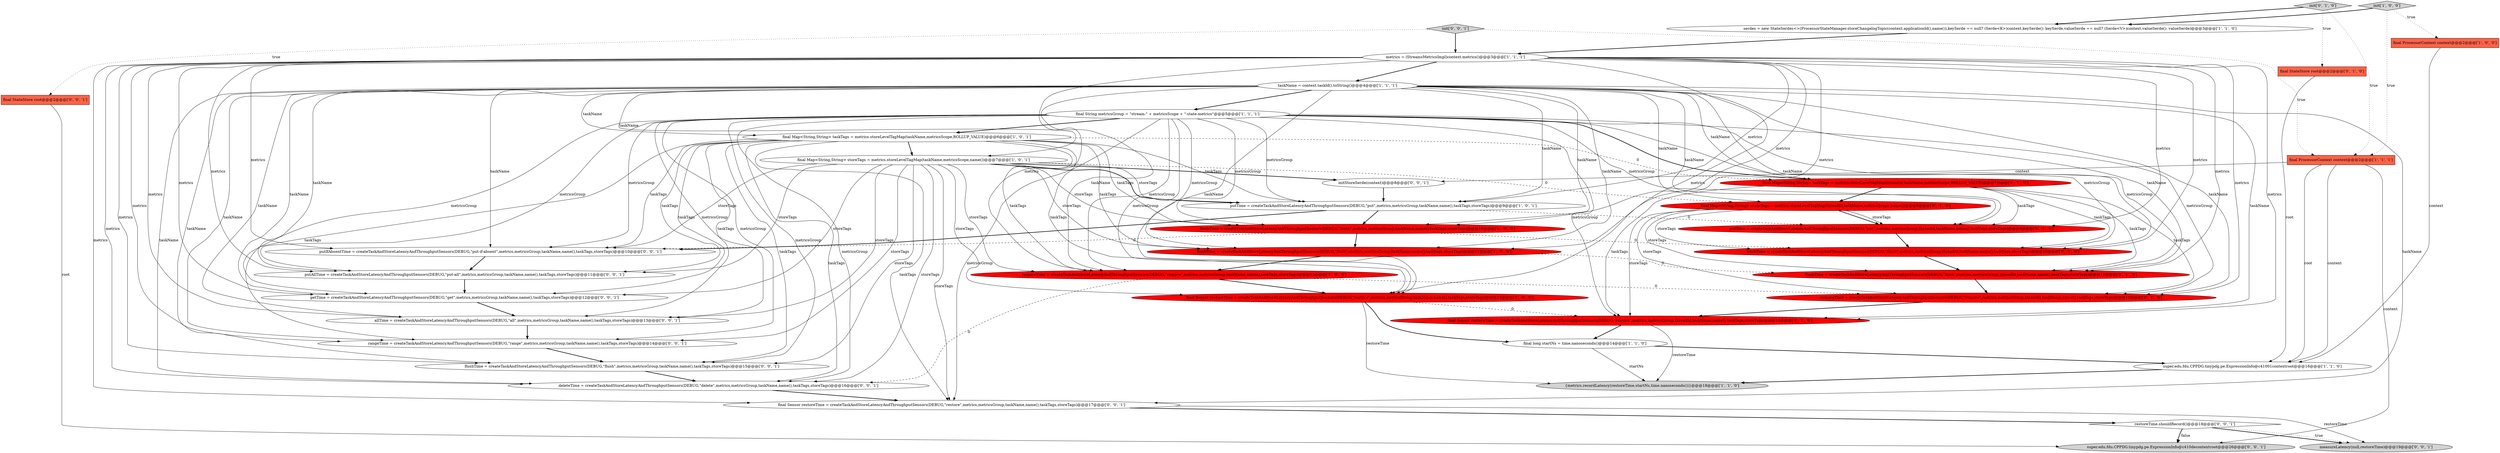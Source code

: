 digraph {
31 [style = filled, label = "final StateStore root@@@2@@@['0', '0', '1']", fillcolor = tomato, shape = box image = "AAA0AAABBB3BBB"];
36 [style = filled, label = "rangeTime = createTaskAndStoreLatencyAndThroughputSensors(DEBUG,\"range\",metrics,metricsGroup,taskName,name(),taskTags,storeTags)@@@14@@@['0', '0', '1']", fillcolor = white, shape = ellipse image = "AAA0AAABBB3BBB"];
21 [style = filled, label = "removeTime = createTaskAndStoreLatencyAndThroughputSensors(DEBUG,\"remove\",metrics,metricsGroup,threadId,taskName,name(),taskTags,storeTags)@@@12@@@['0', '1', '0']", fillcolor = red, shape = ellipse image = "AAA1AAABBB2BBB"];
16 [style = filled, label = "final Map<String,String> taskTags = metrics.storeLevelTagMap(taskName,metricsScope,ROLLUP_VALUE)@@@6@@@['1', '0', '1']", fillcolor = white, shape = ellipse image = "AAA0AAABBB1BBB"];
7 [style = filled, label = "super.edu.fdu.CPPDG.tinypdg.pe.ExpressionInfo@c41001contextroot@@@16@@@['1', '1', '0']", fillcolor = white, shape = ellipse image = "AAA0AAABBB1BBB"];
14 [style = filled, label = "final Map<String,String> storeTags = metrics.storeLevelTagMap(taskName,metricsScope,name())@@@7@@@['1', '0', '1']", fillcolor = white, shape = ellipse image = "AAA0AAABBB1BBB"];
34 [style = filled, label = "putIfAbsentTime = createTaskAndStoreLatencyAndThroughputSensors(DEBUG,\"put-if-absent\",metrics,metricsGroup,taskName,name(),taskTags,storeTags)@@@10@@@['0', '0', '1']", fillcolor = white, shape = ellipse image = "AAA0AAABBB3BBB"];
32 [style = filled, label = "putAllTime = createTaskAndStoreLatencyAndThroughputSensors(DEBUG,\"put-all\",metrics,metricsGroup,taskName,name(),taskTags,storeTags)@@@11@@@['0', '0', '1']", fillcolor = white, shape = ellipse image = "AAA0AAABBB3BBB"];
28 [style = filled, label = "init['0', '0', '1']", fillcolor = lightgray, shape = diamond image = "AAA0AAABBB3BBB"];
12 [style = filled, label = "serdes = new StateSerdes<>(ProcessorStateManager.storeChangelogTopic(context.applicationId(),name()),keySerde == null? (Serde<K>)context.keySerde(): keySerde,valueSerde == null? (Serde<V>)context.valueSerde(): valueSerde)@@@3@@@['1', '1', '0']", fillcolor = white, shape = ellipse image = "AAA0AAABBB1BBB"];
11 [style = filled, label = "init['1', '0', '0']", fillcolor = lightgray, shape = diamond image = "AAA0AAABBB1BBB"];
10 [style = filled, label = "final ProcessorContext context@@@2@@@['1', '1', '1']", fillcolor = tomato, shape = box image = "AAA0AAABBB1BBB"];
20 [style = filled, label = "final StateStore root@@@2@@@['0', '1', '0']", fillcolor = tomato, shape = box image = "AAA0AAABBB2BBB"];
2 [style = filled, label = "fetchTime = createTaskAndStoreLatencyAndThroughputSensors(DEBUG,\"fetch\",metrics,metricsGroup,taskName,name(),taskTags,storeTags)@@@10@@@['1', '0', '0']", fillcolor = red, shape = ellipse image = "AAA1AAABBB1BBB"];
39 [style = filled, label = "super.edu.fdu.CPPDG.tinypdg.pe.ExpressionInfo@c410decontextroot@@@26@@@['0', '0', '1']", fillcolor = lightgray, shape = ellipse image = "AAA0AAABBB3BBB"];
30 [style = filled, label = "measureLatency(null,restoreTime)@@@19@@@['0', '0', '1']", fillcolor = lightgray, shape = ellipse image = "AAA0AAABBB3BBB"];
8 [style = filled, label = "final ProcessorContext context@@@2@@@['1', '0', '0']", fillcolor = tomato, shape = box image = "AAA0AAABBB1BBB"];
17 [style = filled, label = "flushTime = createTaskAndStoreLatencyAndThroughputSensors(DEBUG,\"flush\",metrics,metricsGroup,threadId,taskName,name(),taskTags,storeTags)@@@11@@@['0', '1', '0']", fillcolor = red, shape = ellipse image = "AAA1AAABBB2BBB"];
9 [style = filled, label = "final Sensor restoreTime = createTaskAndStoreLatencyAndThroughputSensors(DEBUG,\"restore\",metrics,metricsGroup,taskName,name(),taskTags,storeTags)@@@13@@@['1', '0', '0']", fillcolor = red, shape = ellipse image = "AAA1AAABBB1BBB"];
25 [style = filled, label = "final Map<String,String> storeTags = metrics.storeLevelTagMap(threadId,taskName,metricsScope,name())@@@8@@@['0', '1', '0']", fillcolor = red, shape = ellipse image = "AAA1AAABBB2BBB"];
13 [style = filled, label = "final String metricsGroup = \"stream-\" + metricsScope + \"-state-metrics\"@@@5@@@['1', '1', '1']", fillcolor = white, shape = ellipse image = "AAA0AAABBB1BBB"];
29 [style = filled, label = "getTime = createTaskAndStoreLatencyAndThroughputSensors(DEBUG,\"get\",metrics,metricsGroup,taskName,name(),taskTags,storeTags)@@@12@@@['0', '0', '1']", fillcolor = white, shape = ellipse image = "AAA0AAABBB3BBB"];
27 [style = filled, label = "initStoreSerde(context)@@@8@@@['0', '0', '1']", fillcolor = white, shape = ellipse image = "AAA0AAABBB3BBB"];
35 [style = filled, label = "allTime = createTaskAndStoreLatencyAndThroughputSensors(DEBUG,\"all\",metrics,metricsGroup,taskName,name(),taskTags,storeTags)@@@13@@@['0', '0', '1']", fillcolor = white, shape = ellipse image = "AAA0AAABBB3BBB"];
6 [style = filled, label = "putTime = createTaskAndStoreLatencyAndThroughputSensors(DEBUG,\"put\",metrics,metricsGroup,taskName,name(),taskTags,storeTags)@@@9@@@['1', '0', '1']", fillcolor = white, shape = ellipse image = "AAA0AAABBB1BBB"];
0 [style = filled, label = "{metrics.recordLatency(restoreTime,startNs,time.nanoseconds())}@@@18@@@['1', '1', '0']", fillcolor = lightgray, shape = ellipse image = "AAA0AAABBB1BBB"];
26 [style = filled, label = "flushTime = createTaskAndStoreLatencyAndThroughputSensors(DEBUG,\"flush\",metrics,metricsGroup,taskName,name(),taskTags,storeTags)@@@15@@@['0', '0', '1']", fillcolor = white, shape = ellipse image = "AAA0AAABBB3BBB"];
19 [style = filled, label = "final Sensor restoreTime = createTaskAndStoreLatencyAndThroughputSensors(DEBUG,\"restore\",metrics,metricsGroup,threadId,taskName,name(),taskTags,storeTags)@@@13@@@['0', '1', '0']", fillcolor = red, shape = ellipse image = "AAA1AAABBB2BBB"];
38 [style = filled, label = "restoreTime.shouldRecord()@@@18@@@['0', '0', '1']", fillcolor = white, shape = diamond image = "AAA0AAABBB3BBB"];
5 [style = filled, label = "flushTime = createTaskAndStoreLatencyAndThroughputSensors(DEBUG,\"flush\",metrics,metricsGroup,taskName,name(),taskTags,storeTags)@@@11@@@['1', '0', '0']", fillcolor = red, shape = ellipse image = "AAA1AAABBB1BBB"];
37 [style = filled, label = "final Sensor restoreTime = createTaskAndStoreLatencyAndThroughputSensors(DEBUG,\"restore\",metrics,metricsGroup,taskName,name(),taskTags,storeTags)@@@17@@@['0', '0', '1']", fillcolor = white, shape = ellipse image = "AAA0AAABBB3BBB"];
3 [style = filled, label = "removeTime = createTaskAndStoreLatencyAndThroughputSensors(DEBUG,\"remove\",metrics,metricsGroup,taskName,name(),taskTags,storeTags)@@@12@@@['1', '0', '0']", fillcolor = red, shape = ellipse image = "AAA1AAABBB1BBB"];
15 [style = filled, label = "final long startNs = time.nanoseconds()@@@14@@@['1', '1', '0']", fillcolor = white, shape = ellipse image = "AAA0AAABBB1BBB"];
18 [style = filled, label = "init['0', '1', '0']", fillcolor = lightgray, shape = diamond image = "AAA0AAABBB2BBB"];
4 [style = filled, label = "metrics = (StreamsMetricsImpl)context.metrics()@@@3@@@['1', '1', '1']", fillcolor = white, shape = ellipse image = "AAA0AAABBB1BBB"];
1 [style = filled, label = "taskName = context.taskId().toString()@@@4@@@['1', '1', '1']", fillcolor = white, shape = ellipse image = "AAA0AAABBB1BBB"];
33 [style = filled, label = "deleteTime = createTaskAndStoreLatencyAndThroughputSensors(DEBUG,\"delete\",metrics,metricsGroup,taskName,name(),taskTags,storeTags)@@@16@@@['0', '0', '1']", fillcolor = white, shape = ellipse image = "AAA0AAABBB3BBB"];
23 [style = filled, label = "final Map<String,String> taskTags = metrics.storeLevelTagMap(threadId,taskName,metricsScope,ROLLUP_VALUE)@@@7@@@['0', '1', '0']", fillcolor = red, shape = ellipse image = "AAA1AAABBB2BBB"];
24 [style = filled, label = "putTime = createTaskAndStoreLatencyAndThroughputSensors(DEBUG,\"put\",metrics,metricsGroup,threadId,taskName,name(),taskTags,storeTags)@@@9@@@['0', '1', '0']", fillcolor = red, shape = ellipse image = "AAA1AAABBB2BBB"];
22 [style = filled, label = "fetchTime = createTaskAndStoreLatencyAndThroughputSensors(DEBUG,\"fetch\",metrics,metricsGroup,threadId,taskName,name(),taskTags,storeTags)@@@10@@@['0', '1', '0']", fillcolor = red, shape = ellipse image = "AAA1AAABBB2BBB"];
14->5 [style = solid, label="storeTags"];
5->3 [style = bold, label=""];
14->29 [style = solid, label="storeTags"];
13->21 [style = solid, label="metricsGroup"];
4->24 [style = solid, label="metrics"];
14->25 [style = dashed, label="0"];
13->2 [style = solid, label="metricsGroup"];
16->35 [style = solid, label="taskTags"];
1->23 [style = solid, label="taskName"];
18->20 [style = dotted, label="true"];
14->9 [style = solid, label="storeTags"];
13->22 [style = solid, label="metricsGroup"];
37->30 [style = solid, label="restoreTime"];
1->13 [style = bold, label=""];
1->35 [style = solid, label="taskName"];
38->39 [style = bold, label=""];
23->19 [style = solid, label="taskTags"];
9->19 [style = dashed, label="0"];
4->33 [style = solid, label="metrics"];
13->33 [style = solid, label="metricsGroup"];
25->22 [style = solid, label="storeTags"];
38->30 [style = bold, label=""];
1->24 [style = solid, label="taskName"];
13->5 [style = solid, label="metricsGroup"];
37->38 [style = bold, label=""];
38->39 [style = dotted, label="false"];
14->35 [style = solid, label="storeTags"];
16->14 [style = bold, label=""];
34->32 [style = bold, label=""];
4->22 [style = solid, label="metrics"];
11->8 [style = dotted, label="true"];
4->2 [style = solid, label="metrics"];
4->19 [style = solid, label="metrics"];
19->15 [style = bold, label=""];
13->3 [style = solid, label="metricsGroup"];
2->22 [style = dashed, label="0"];
17->21 [style = bold, label=""];
16->34 [style = solid, label="taskTags"];
14->33 [style = solid, label="storeTags"];
16->37 [style = solid, label="taskTags"];
23->25 [style = bold, label=""];
28->10 [style = dotted, label="true"];
13->26 [style = solid, label="metricsGroup"];
21->19 [style = bold, label=""];
3->21 [style = dashed, label="0"];
3->33 [style = dashed, label="0"];
11->10 [style = dotted, label="true"];
18->12 [style = bold, label=""];
23->21 [style = solid, label="taskTags"];
16->26 [style = solid, label="taskTags"];
7->0 [style = bold, label=""];
11->12 [style = bold, label=""];
4->5 [style = solid, label="metrics"];
14->26 [style = solid, label="storeTags"];
13->16 [style = bold, label=""];
25->21 [style = solid, label="storeTags"];
1->2 [style = solid, label="taskName"];
6->2 [style = bold, label=""];
10->7 [style = solid, label="context"];
25->24 [style = bold, label=""];
16->32 [style = solid, label="taskTags"];
1->26 [style = solid, label="taskName"];
13->19 [style = solid, label="metricsGroup"];
14->6 [style = solid, label="storeTags"];
4->29 [style = solid, label="metrics"];
10->27 [style = solid, label="context"];
4->6 [style = solid, label="metrics"];
16->33 [style = solid, label="taskTags"];
22->17 [style = bold, label=""];
10->39 [style = solid, label="context"];
1->34 [style = solid, label="taskName"];
29->35 [style = bold, label=""];
25->17 [style = solid, label="storeTags"];
14->6 [style = bold, label=""];
1->29 [style = solid, label="taskName"];
16->5 [style = solid, label="taskTags"];
14->37 [style = solid, label="storeTags"];
10->7 [style = solid, label="root"];
13->37 [style = solid, label="metricsGroup"];
6->34 [style = bold, label=""];
13->36 [style = solid, label="metricsGroup"];
16->29 [style = solid, label="taskTags"];
20->7 [style = solid, label="root"];
13->35 [style = solid, label="metricsGroup"];
13->9 [style = solid, label="metricsGroup"];
1->25 [style = solid, label="taskName"];
1->19 [style = solid, label="taskName"];
13->24 [style = solid, label="metricsGroup"];
16->9 [style = solid, label="taskTags"];
13->17 [style = solid, label="metricsGroup"];
1->9 [style = solid, label="taskName"];
4->32 [style = solid, label="metrics"];
1->22 [style = solid, label="taskName"];
38->30 [style = dotted, label="true"];
18->10 [style = dotted, label="true"];
3->9 [style = bold, label=""];
25->24 [style = solid, label="storeTags"];
14->32 [style = solid, label="storeTags"];
23->17 [style = solid, label="taskTags"];
5->17 [style = dashed, label="0"];
14->2 [style = solid, label="storeTags"];
14->36 [style = solid, label="storeTags"];
14->3 [style = solid, label="storeTags"];
14->34 [style = solid, label="storeTags"];
16->6 [style = solid, label="taskTags"];
4->9 [style = solid, label="metrics"];
9->0 [style = solid, label="restoreTime"];
1->21 [style = solid, label="taskName"];
31->39 [style = solid, label="root"];
15->0 [style = solid, label="startNs"];
23->24 [style = solid, label="taskTags"];
4->1 [style = bold, label=""];
4->35 [style = solid, label="metrics"];
14->27 [style = bold, label=""];
1->14 [style = solid, label="taskName"];
33->37 [style = bold, label=""];
13->34 [style = solid, label="metricsGroup"];
4->36 [style = solid, label="metrics"];
1->33 [style = solid, label="taskName"];
2->5 [style = bold, label=""];
28->31 [style = dotted, label="true"];
13->6 [style = solid, label="metricsGroup"];
13->32 [style = solid, label="metricsGroup"];
1->17 [style = solid, label="taskName"];
15->7 [style = bold, label=""];
4->37 [style = solid, label="metrics"];
1->6 [style = solid, label="taskName"];
1->32 [style = solid, label="taskName"];
19->0 [style = solid, label="restoreTime"];
16->36 [style = solid, label="taskTags"];
1->3 [style = solid, label="taskName"];
16->23 [style = dashed, label="0"];
4->21 [style = solid, label="metrics"];
36->26 [style = bold, label=""];
13->29 [style = solid, label="metricsGroup"];
4->34 [style = solid, label="metrics"];
24->22 [style = bold, label=""];
1->36 [style = solid, label="taskName"];
8->7 [style = solid, label="context"];
27->6 [style = bold, label=""];
4->3 [style = solid, label="metrics"];
32->29 [style = bold, label=""];
23->22 [style = solid, label="taskTags"];
4->17 [style = solid, label="metrics"];
1->37 [style = solid, label="taskName"];
12->4 [style = bold, label=""];
9->15 [style = bold, label=""];
6->24 [style = dashed, label="0"];
25->19 [style = solid, label="storeTags"];
2->34 [style = dashed, label="0"];
13->23 [style = bold, label=""];
1->16 [style = solid, label="taskName"];
4->26 [style = solid, label="metrics"];
35->36 [style = bold, label=""];
16->2 [style = solid, label="taskTags"];
26->33 [style = bold, label=""];
28->4 [style = bold, label=""];
16->3 [style = solid, label="taskTags"];
1->5 [style = solid, label="taskName"];
}

